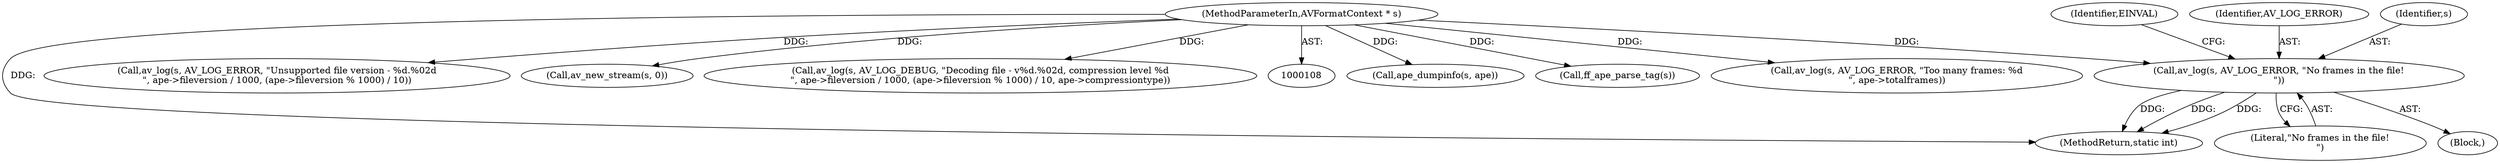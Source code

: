 digraph "0_FFmpeg_8312e3fc9041027a33c8bc667bb99740fdf41dd5@pointer" {
"1000512" [label="(Call,av_log(s, AV_LOG_ERROR, \"No frames in the file!\n\"))"];
"1000109" [label="(MethodParameterIn,AVFormatContext * s)"];
"1000511" [label="(Block,)"];
"1000512" [label="(Call,av_log(s, AV_LOG_ERROR, \"No frames in the file!\n\"))"];
"1000518" [label="(Identifier,EINVAL)"];
"1000109" [label="(MethodParameterIn,AVFormatContext * s)"];
"1000870" [label="(Call,ape_dumpinfo(s, ape))"];
"1000878" [label="(Call,ff_ape_parse_tag(s))"];
"1000529" [label="(Call,av_log(s, AV_LOG_ERROR, \"Too many frames: %d\n\", ape->totalframes))"];
"1001121" [label="(MethodReturn,static int)"];
"1000168" [label="(Call,av_log(s, AV_LOG_ERROR, \"Unsupported file version - %d.%02d\n\", ape->fileversion / 1000, (ape->fileversion % 1000) / 10))"];
"1000905" [label="(Call,av_new_stream(s, 0))"];
"1000884" [label="(Call,av_log(s, AV_LOG_DEBUG, \"Decoding file - v%d.%02d, compression level %d\n\", ape->fileversion / 1000, (ape->fileversion % 1000) / 10, ape->compressiontype))"];
"1000514" [label="(Identifier,AV_LOG_ERROR)"];
"1000515" [label="(Literal,\"No frames in the file!\n\")"];
"1000513" [label="(Identifier,s)"];
"1000512" -> "1000511"  [label="AST: "];
"1000512" -> "1000515"  [label="CFG: "];
"1000513" -> "1000512"  [label="AST: "];
"1000514" -> "1000512"  [label="AST: "];
"1000515" -> "1000512"  [label="AST: "];
"1000518" -> "1000512"  [label="CFG: "];
"1000512" -> "1001121"  [label="DDG: "];
"1000512" -> "1001121"  [label="DDG: "];
"1000512" -> "1001121"  [label="DDG: "];
"1000109" -> "1000512"  [label="DDG: "];
"1000109" -> "1000108"  [label="AST: "];
"1000109" -> "1001121"  [label="DDG: "];
"1000109" -> "1000168"  [label="DDG: "];
"1000109" -> "1000529"  [label="DDG: "];
"1000109" -> "1000870"  [label="DDG: "];
"1000109" -> "1000878"  [label="DDG: "];
"1000109" -> "1000884"  [label="DDG: "];
"1000109" -> "1000905"  [label="DDG: "];
}
